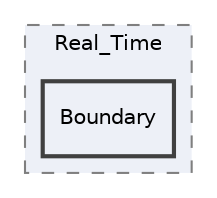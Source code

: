 digraph "/home/bruh/Documents/GitHub/cleaned_and_commented/Real_Time/Boundary"
{
 // LATEX_PDF_SIZE
  edge [fontname="Helvetica",fontsize="10",labelfontname="Helvetica",labelfontsize="10"];
  node [fontname="Helvetica",fontsize="10",shape=record];
  compound=true
  subgraph clusterdir_861de89f66ca9f15b5c2ae42c47b4a1e {
    graph [ bgcolor="#edf0f7", pencolor="grey50", style="filled,dashed,", label="Real_Time", fontname="Helvetica", fontsize="10", URL="dir_861de89f66ca9f15b5c2ae42c47b4a1e.html"]
  dir_3c26f41443c26fe3c34ede854f750458 [shape=box, label="Boundary", style="filled,bold,", fillcolor="#edf0f7", color="grey25", URL="dir_3c26f41443c26fe3c34ede854f750458.html"];
  }
}
